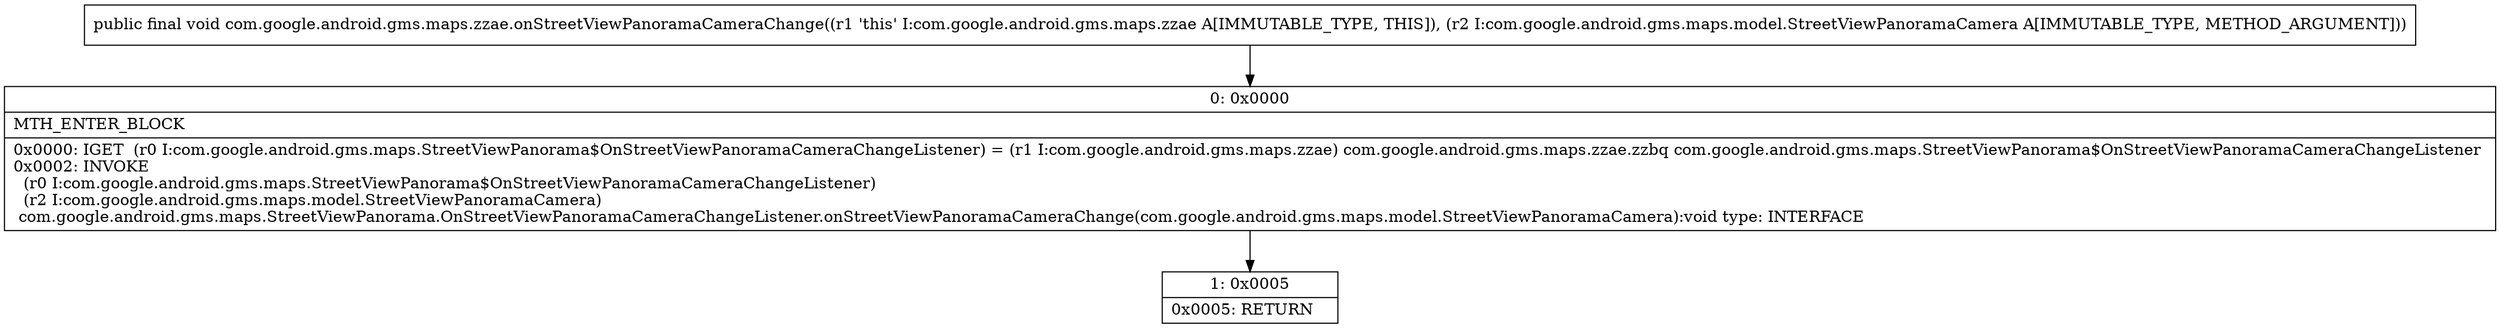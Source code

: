 digraph "CFG forcom.google.android.gms.maps.zzae.onStreetViewPanoramaCameraChange(Lcom\/google\/android\/gms\/maps\/model\/StreetViewPanoramaCamera;)V" {
Node_0 [shape=record,label="{0\:\ 0x0000|MTH_ENTER_BLOCK\l|0x0000: IGET  (r0 I:com.google.android.gms.maps.StreetViewPanorama$OnStreetViewPanoramaCameraChangeListener) = (r1 I:com.google.android.gms.maps.zzae) com.google.android.gms.maps.zzae.zzbq com.google.android.gms.maps.StreetViewPanorama$OnStreetViewPanoramaCameraChangeListener \l0x0002: INVOKE  \l  (r0 I:com.google.android.gms.maps.StreetViewPanorama$OnStreetViewPanoramaCameraChangeListener)\l  (r2 I:com.google.android.gms.maps.model.StreetViewPanoramaCamera)\l com.google.android.gms.maps.StreetViewPanorama.OnStreetViewPanoramaCameraChangeListener.onStreetViewPanoramaCameraChange(com.google.android.gms.maps.model.StreetViewPanoramaCamera):void type: INTERFACE \l}"];
Node_1 [shape=record,label="{1\:\ 0x0005|0x0005: RETURN   \l}"];
MethodNode[shape=record,label="{public final void com.google.android.gms.maps.zzae.onStreetViewPanoramaCameraChange((r1 'this' I:com.google.android.gms.maps.zzae A[IMMUTABLE_TYPE, THIS]), (r2 I:com.google.android.gms.maps.model.StreetViewPanoramaCamera A[IMMUTABLE_TYPE, METHOD_ARGUMENT])) }"];
MethodNode -> Node_0;
Node_0 -> Node_1;
}

